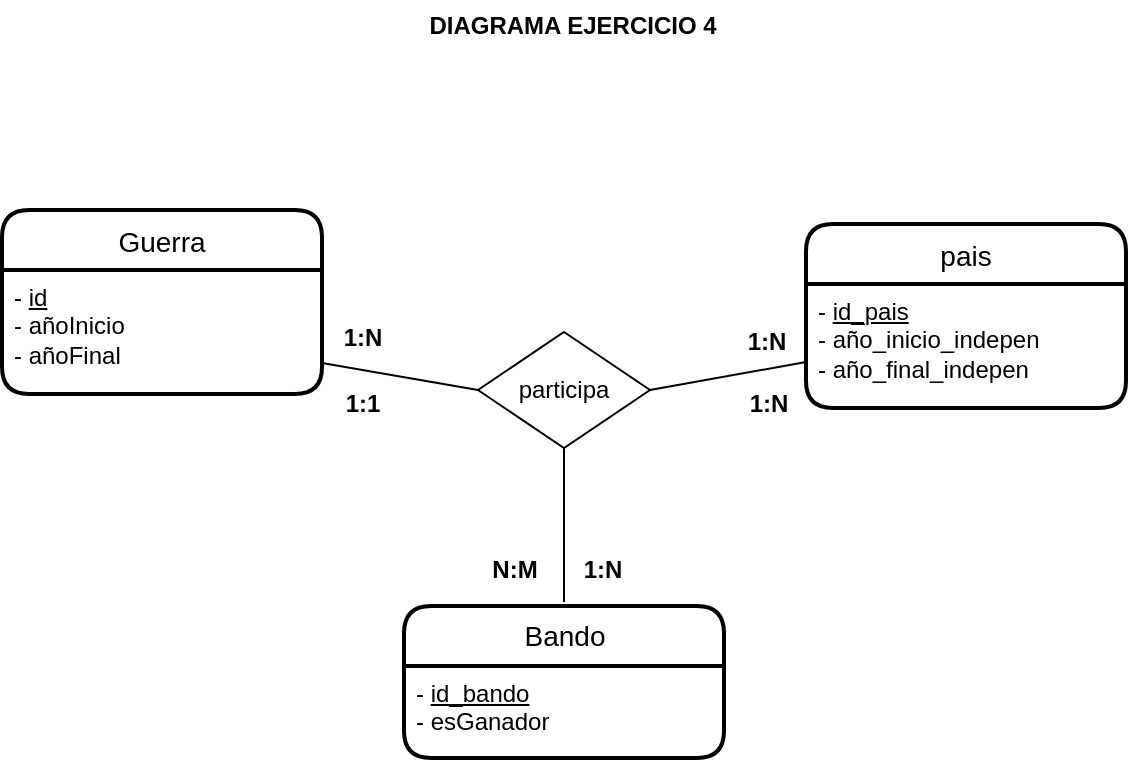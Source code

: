 <mxfile version="20.1.3" type="github">
  <diagram id="Fmc8TGQid-nYDSHVtyvv" name="Pàgina-1">
    <mxGraphModel dx="1422" dy="744" grid="0" gridSize="10" guides="1" tooltips="1" connect="1" arrows="1" fold="1" page="1" pageScale="1" pageWidth="1169" pageHeight="827" math="0" shadow="0">
      <root>
        <mxCell id="0" />
        <mxCell id="1" parent="0" />
        <mxCell id="LGba17AcoOO2xGvBsgM_-1" value="Guerra" style="swimlane;childLayout=stackLayout;horizontal=1;startSize=30;horizontalStack=0;rounded=1;fontSize=14;fontStyle=0;strokeWidth=2;resizeParent=0;resizeLast=1;shadow=0;dashed=0;align=center;" parent="1" vertex="1">
          <mxGeometry x="287" y="151" width="160" height="92" as="geometry" />
        </mxCell>
        <mxCell id="LGba17AcoOO2xGvBsgM_-2" value="- &lt;u&gt;id&lt;/u&gt;&lt;br&gt;- añoInicio&lt;br&gt;- añoFinal" style="align=left;strokeColor=none;fillColor=none;spacingLeft=4;fontSize=12;verticalAlign=top;resizable=0;rotatable=0;part=1;html=1;" parent="LGba17AcoOO2xGvBsgM_-1" vertex="1">
          <mxGeometry y="30" width="160" height="62" as="geometry" />
        </mxCell>
        <mxCell id="gZV5aAu9wN1C4oIyZdUu-1" value="pais" style="swimlane;childLayout=stackLayout;horizontal=1;startSize=30;horizontalStack=0;rounded=1;fontSize=14;fontStyle=0;strokeWidth=2;resizeParent=0;resizeLast=1;shadow=0;dashed=0;align=center;" parent="1" vertex="1">
          <mxGeometry x="689" y="158" width="160" height="92" as="geometry" />
        </mxCell>
        <mxCell id="gZV5aAu9wN1C4oIyZdUu-2" value="- &lt;u&gt;id_pais&lt;/u&gt;&lt;br&gt;- año_inicio_indepen&lt;br&gt;- año_final_indepen" style="align=left;strokeColor=none;fillColor=none;spacingLeft=4;fontSize=12;verticalAlign=top;resizable=0;rotatable=0;part=1;fontStyle=0;html=1;" parent="gZV5aAu9wN1C4oIyZdUu-1" vertex="1">
          <mxGeometry y="30" width="160" height="62" as="geometry" />
        </mxCell>
        <mxCell id="gZV5aAu9wN1C4oIyZdUu-3" value="participa" style="rhombus;whiteSpace=wrap;html=1;fontSize=12;" parent="1" vertex="1">
          <mxGeometry x="525" y="212" width="86" height="58" as="geometry" />
        </mxCell>
        <mxCell id="gZV5aAu9wN1C4oIyZdUu-4" value="Bando" style="swimlane;childLayout=stackLayout;horizontal=1;startSize=30;horizontalStack=0;rounded=1;fontSize=14;fontStyle=0;strokeWidth=2;resizeParent=0;resizeLast=1;shadow=0;dashed=0;align=center;html=1;" parent="1" vertex="1">
          <mxGeometry x="488" y="349" width="160" height="76" as="geometry" />
        </mxCell>
        <mxCell id="gZV5aAu9wN1C4oIyZdUu-5" value="&lt;div&gt;- &lt;u&gt;id_bando&lt;/u&gt;&lt;br&gt;&lt;/div&gt;&lt;div&gt;- esGanador&lt;/div&gt;&lt;div&gt;&lt;br&gt;&lt;/div&gt;" style="align=left;strokeColor=none;fillColor=none;spacingLeft=4;fontSize=12;verticalAlign=top;resizable=0;rotatable=0;part=1;html=1;" parent="gZV5aAu9wN1C4oIyZdUu-4" vertex="1">
          <mxGeometry y="30" width="160" height="46" as="geometry" />
        </mxCell>
        <mxCell id="gZV5aAu9wN1C4oIyZdUu-9" value="" style="endArrow=none;html=1;rounded=0;fontSize=12;exitX=1;exitY=0.75;exitDx=0;exitDy=0;entryX=0;entryY=0.5;entryDx=0;entryDy=0;" parent="1" source="LGba17AcoOO2xGvBsgM_-2" target="gZV5aAu9wN1C4oIyZdUu-3" edge="1">
          <mxGeometry relative="1" as="geometry">
            <mxPoint x="464" y="253" as="sourcePoint" />
            <mxPoint x="527" y="239" as="targetPoint" />
          </mxGeometry>
        </mxCell>
        <mxCell id="gZV5aAu9wN1C4oIyZdUu-10" value="" style="endArrow=none;html=1;rounded=0;fontSize=12;entryX=0;entryY=0.75;entryDx=0;entryDy=0;exitX=1;exitY=0.5;exitDx=0;exitDy=0;" parent="1" source="gZV5aAu9wN1C4oIyZdUu-3" target="gZV5aAu9wN1C4oIyZdUu-1" edge="1">
          <mxGeometry relative="1" as="geometry">
            <mxPoint x="464" y="253" as="sourcePoint" />
            <mxPoint x="624" y="253" as="targetPoint" />
          </mxGeometry>
        </mxCell>
        <mxCell id="gZV5aAu9wN1C4oIyZdUu-12" value="" style="endArrow=none;html=1;rounded=0;fontSize=12;exitX=0.5;exitY=1;exitDx=0;exitDy=0;" parent="1" source="gZV5aAu9wN1C4oIyZdUu-3" edge="1">
          <mxGeometry relative="1" as="geometry">
            <mxPoint x="464" y="253" as="sourcePoint" />
            <mxPoint x="568" y="347" as="targetPoint" />
          </mxGeometry>
        </mxCell>
        <mxCell id="O3yVHTVg8tJeKJSUMgZx-1" value="&lt;b&gt;DIAGRAMA EJERCICIO 4&lt;/b&gt;" style="text;html=1;align=center;verticalAlign=middle;resizable=0;points=[];autosize=1;strokeColor=none;fillColor=none;" vertex="1" parent="1">
          <mxGeometry x="496" y="46" width="152" height="26" as="geometry" />
        </mxCell>
        <mxCell id="O3yVHTVg8tJeKJSUMgZx-2" value="&lt;b&gt;1:N&lt;/b&gt;" style="text;html=1;align=center;verticalAlign=middle;resizable=0;points=[];autosize=1;strokeColor=none;fillColor=none;" vertex="1" parent="1">
          <mxGeometry x="449" y="202" width="36" height="26" as="geometry" />
        </mxCell>
        <mxCell id="O3yVHTVg8tJeKJSUMgZx-3" value="&lt;b&gt;1:N&lt;/b&gt;" style="text;html=1;align=center;verticalAlign=middle;resizable=0;points=[];autosize=1;strokeColor=none;fillColor=none;" vertex="1" parent="1">
          <mxGeometry x="569" y="318" width="36" height="26" as="geometry" />
        </mxCell>
        <mxCell id="O3yVHTVg8tJeKJSUMgZx-4" value="&lt;b&gt;1:N&lt;/b&gt;" style="text;html=1;align=center;verticalAlign=middle;resizable=0;points=[];autosize=1;strokeColor=none;fillColor=none;" vertex="1" parent="1">
          <mxGeometry x="651" y="204" width="36" height="26" as="geometry" />
        </mxCell>
        <mxCell id="O3yVHTVg8tJeKJSUMgZx-5" value="&lt;b&gt;1:N&lt;/b&gt;" style="text;html=1;align=center;verticalAlign=middle;resizable=0;points=[];autosize=1;strokeColor=none;fillColor=none;" vertex="1" parent="1">
          <mxGeometry x="652" y="235" width="36" height="26" as="geometry" />
        </mxCell>
        <mxCell id="O3yVHTVg8tJeKJSUMgZx-6" value="&lt;b&gt;N:M&lt;/b&gt;" style="text;html=1;align=center;verticalAlign=middle;resizable=0;points=[];autosize=1;strokeColor=none;fillColor=none;" vertex="1" parent="1">
          <mxGeometry x="523" y="318" width="39" height="26" as="geometry" />
        </mxCell>
        <mxCell id="O3yVHTVg8tJeKJSUMgZx-7" value="&lt;b&gt;1:1&lt;/b&gt;" style="text;html=1;align=center;verticalAlign=middle;resizable=0;points=[];autosize=1;strokeColor=none;fillColor=none;" vertex="1" parent="1">
          <mxGeometry x="449" y="235" width="35" height="26" as="geometry" />
        </mxCell>
      </root>
    </mxGraphModel>
  </diagram>
</mxfile>
